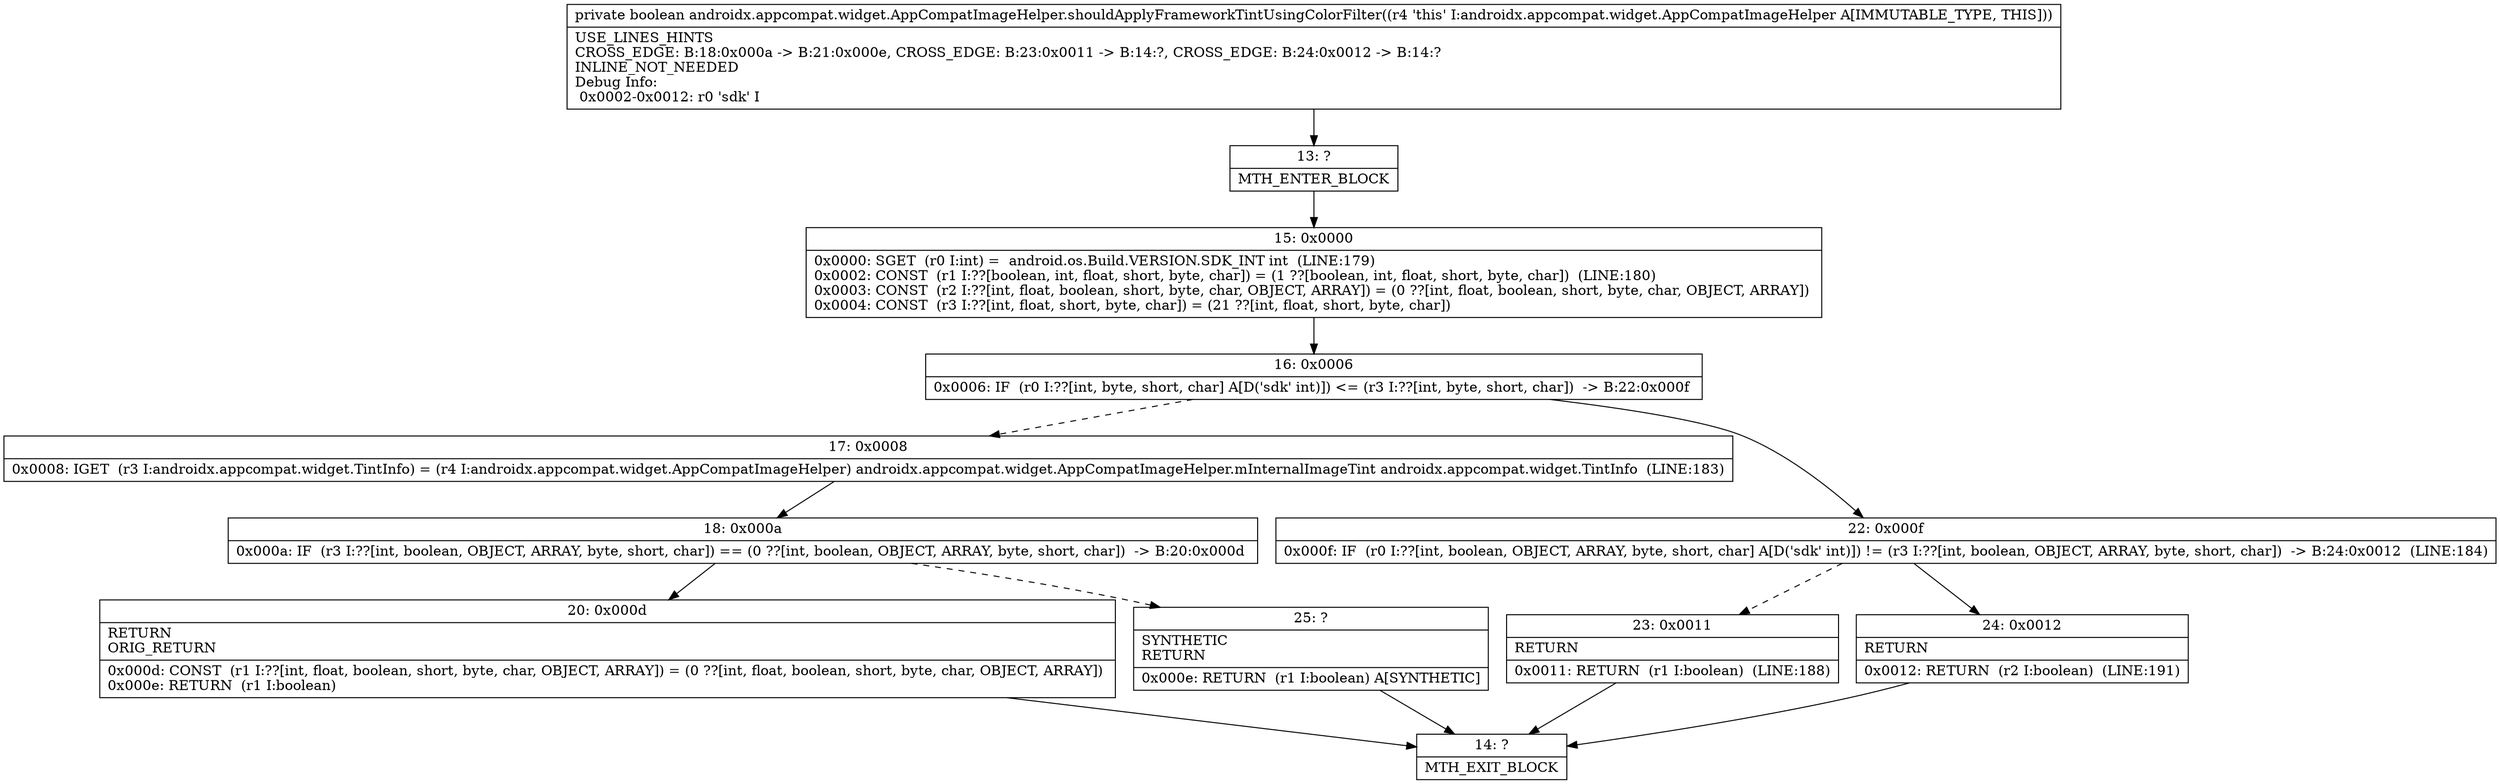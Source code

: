 digraph "CFG forandroidx.appcompat.widget.AppCompatImageHelper.shouldApplyFrameworkTintUsingColorFilter()Z" {
Node_13 [shape=record,label="{13\:\ ?|MTH_ENTER_BLOCK\l}"];
Node_15 [shape=record,label="{15\:\ 0x0000|0x0000: SGET  (r0 I:int) =  android.os.Build.VERSION.SDK_INT int  (LINE:179)\l0x0002: CONST  (r1 I:??[boolean, int, float, short, byte, char]) = (1 ??[boolean, int, float, short, byte, char])  (LINE:180)\l0x0003: CONST  (r2 I:??[int, float, boolean, short, byte, char, OBJECT, ARRAY]) = (0 ??[int, float, boolean, short, byte, char, OBJECT, ARRAY]) \l0x0004: CONST  (r3 I:??[int, float, short, byte, char]) = (21 ??[int, float, short, byte, char]) \l}"];
Node_16 [shape=record,label="{16\:\ 0x0006|0x0006: IF  (r0 I:??[int, byte, short, char] A[D('sdk' int)]) \<= (r3 I:??[int, byte, short, char])  \-\> B:22:0x000f \l}"];
Node_17 [shape=record,label="{17\:\ 0x0008|0x0008: IGET  (r3 I:androidx.appcompat.widget.TintInfo) = (r4 I:androidx.appcompat.widget.AppCompatImageHelper) androidx.appcompat.widget.AppCompatImageHelper.mInternalImageTint androidx.appcompat.widget.TintInfo  (LINE:183)\l}"];
Node_18 [shape=record,label="{18\:\ 0x000a|0x000a: IF  (r3 I:??[int, boolean, OBJECT, ARRAY, byte, short, char]) == (0 ??[int, boolean, OBJECT, ARRAY, byte, short, char])  \-\> B:20:0x000d \l}"];
Node_20 [shape=record,label="{20\:\ 0x000d|RETURN\lORIG_RETURN\l|0x000d: CONST  (r1 I:??[int, float, boolean, short, byte, char, OBJECT, ARRAY]) = (0 ??[int, float, boolean, short, byte, char, OBJECT, ARRAY]) \l0x000e: RETURN  (r1 I:boolean) \l}"];
Node_14 [shape=record,label="{14\:\ ?|MTH_EXIT_BLOCK\l}"];
Node_25 [shape=record,label="{25\:\ ?|SYNTHETIC\lRETURN\l|0x000e: RETURN  (r1 I:boolean) A[SYNTHETIC]\l}"];
Node_22 [shape=record,label="{22\:\ 0x000f|0x000f: IF  (r0 I:??[int, boolean, OBJECT, ARRAY, byte, short, char] A[D('sdk' int)]) != (r3 I:??[int, boolean, OBJECT, ARRAY, byte, short, char])  \-\> B:24:0x0012  (LINE:184)\l}"];
Node_23 [shape=record,label="{23\:\ 0x0011|RETURN\l|0x0011: RETURN  (r1 I:boolean)  (LINE:188)\l}"];
Node_24 [shape=record,label="{24\:\ 0x0012|RETURN\l|0x0012: RETURN  (r2 I:boolean)  (LINE:191)\l}"];
MethodNode[shape=record,label="{private boolean androidx.appcompat.widget.AppCompatImageHelper.shouldApplyFrameworkTintUsingColorFilter((r4 'this' I:androidx.appcompat.widget.AppCompatImageHelper A[IMMUTABLE_TYPE, THIS]))  | USE_LINES_HINTS\lCROSS_EDGE: B:18:0x000a \-\> B:21:0x000e, CROSS_EDGE: B:23:0x0011 \-\> B:14:?, CROSS_EDGE: B:24:0x0012 \-\> B:14:?\lINLINE_NOT_NEEDED\lDebug Info:\l  0x0002\-0x0012: r0 'sdk' I\l}"];
MethodNode -> Node_13;Node_13 -> Node_15;
Node_15 -> Node_16;
Node_16 -> Node_17[style=dashed];
Node_16 -> Node_22;
Node_17 -> Node_18;
Node_18 -> Node_20;
Node_18 -> Node_25[style=dashed];
Node_20 -> Node_14;
Node_25 -> Node_14;
Node_22 -> Node_23[style=dashed];
Node_22 -> Node_24;
Node_23 -> Node_14;
Node_24 -> Node_14;
}

